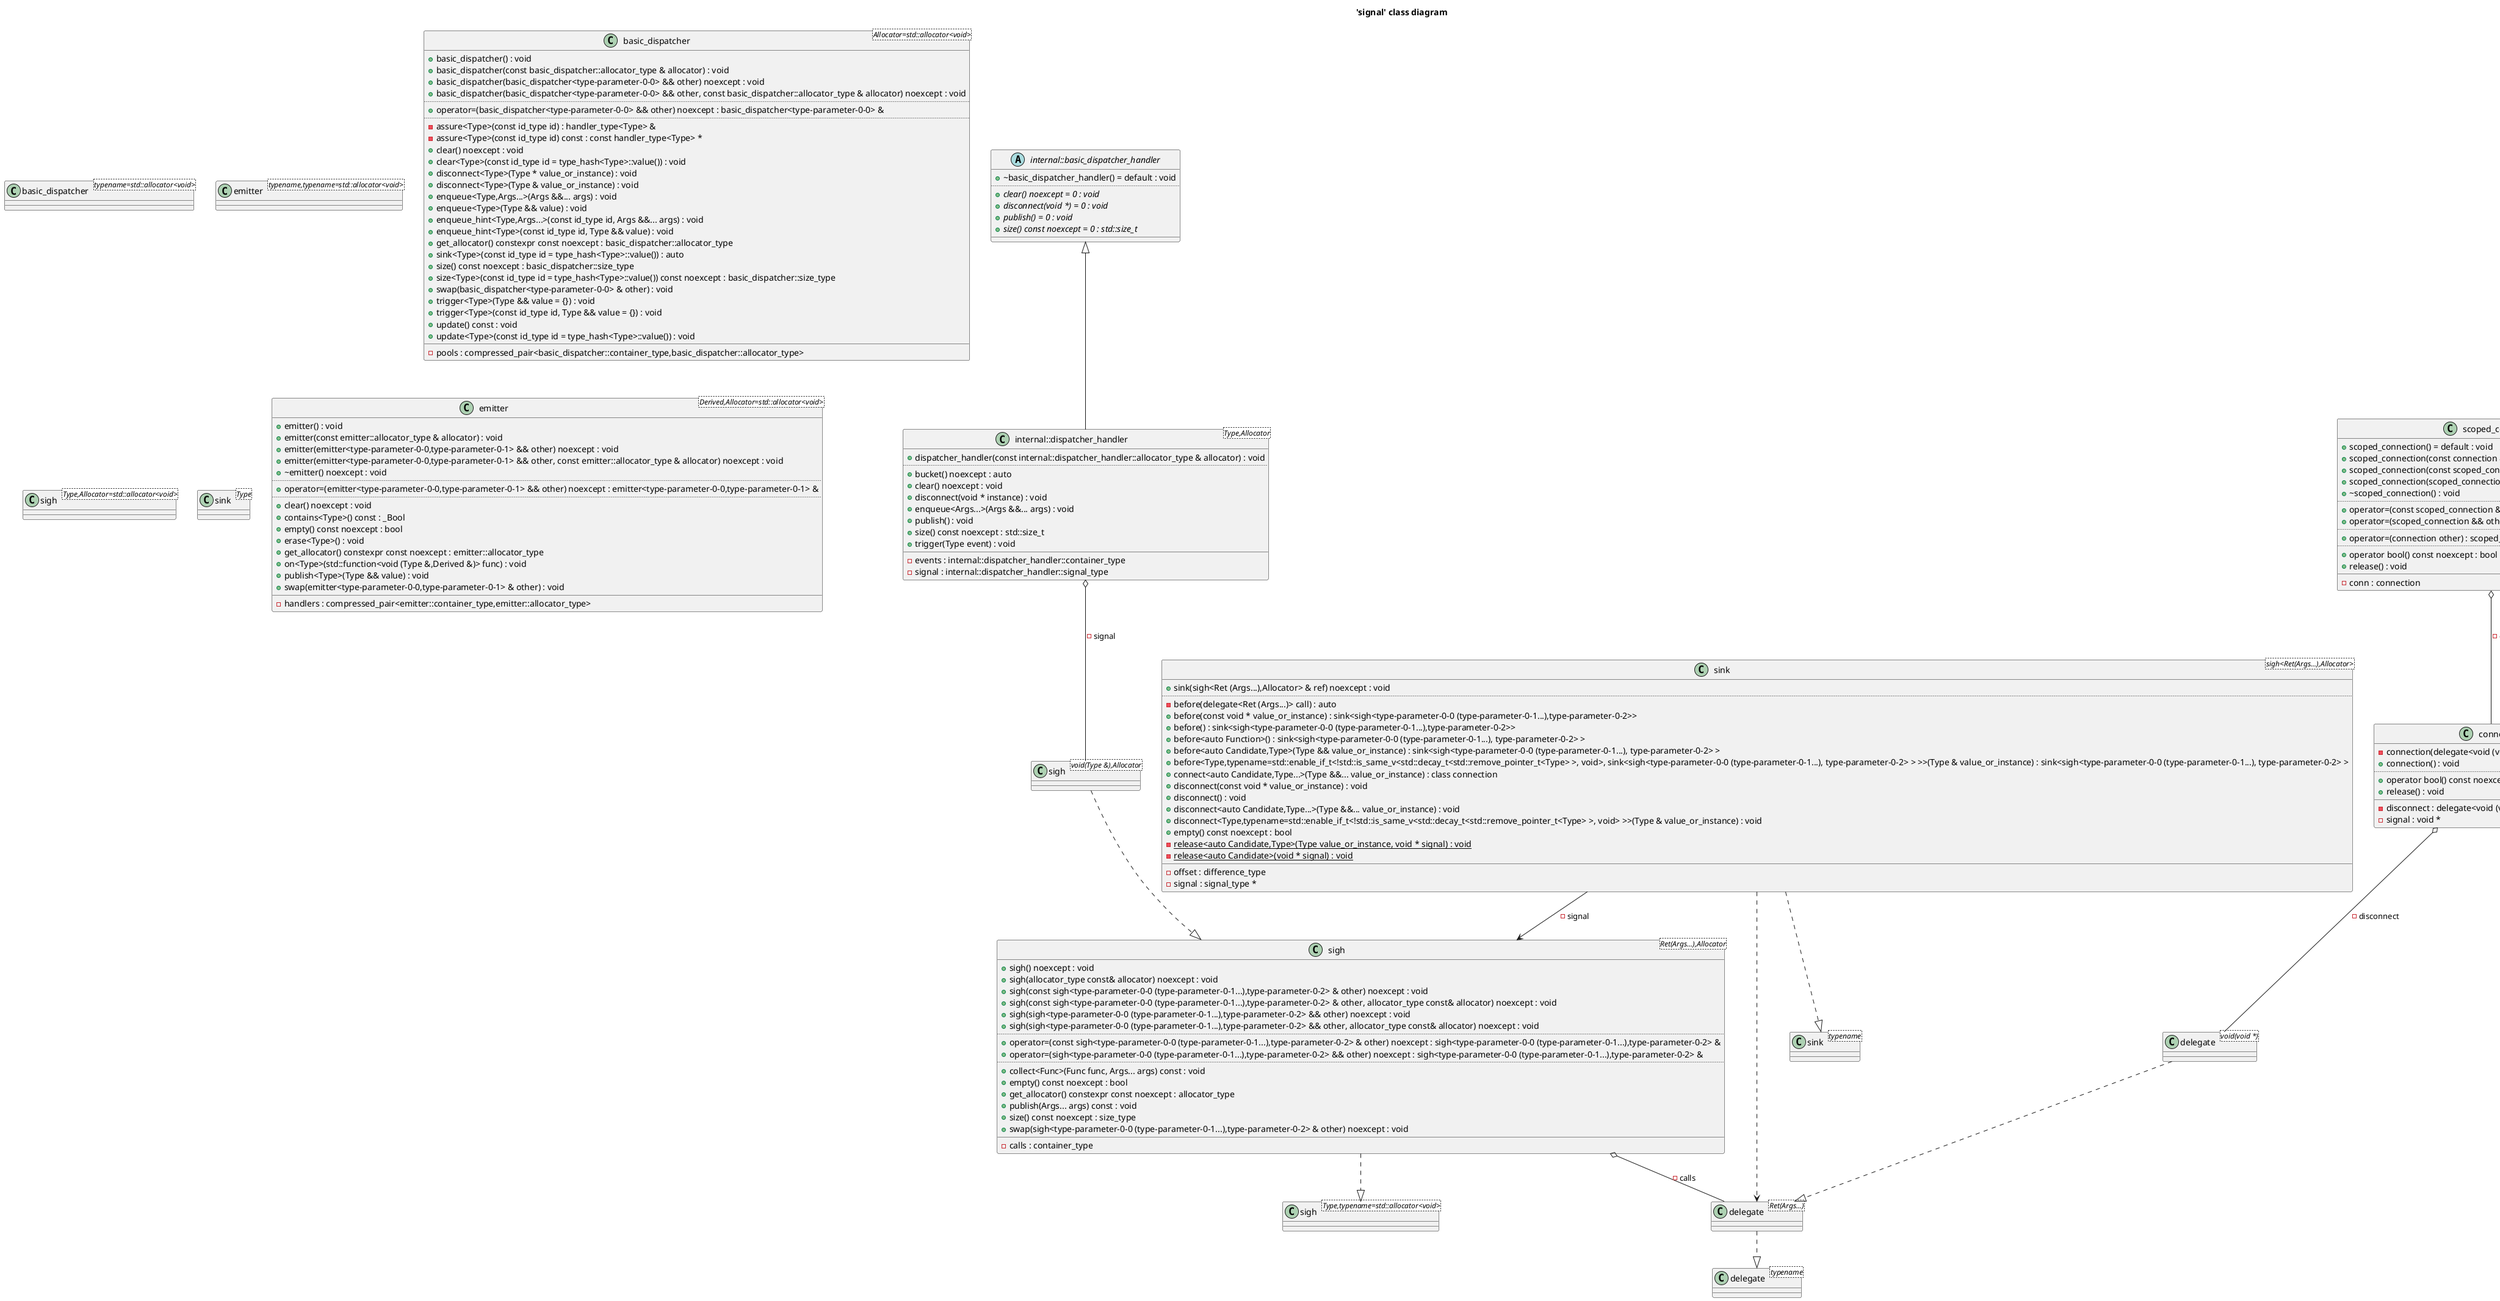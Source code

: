 @startuml
title 'signal' class diagram
abstract "internal::basic_dispatcher_handler" as C_0001307290238739357754
abstract C_0001307290238739357754 [[https://github.com/skypjack/entt/blob/fef921132cae7588213d0f9bcd2fb9c8ffd8b7fc/src/entt/signal/dispatcher.hpp#L27{basic_dispatcher_handler}]] {
+~basic_dispatcher_handler() = default : void [[[https://github.com/skypjack/entt/blob/fef921132cae7588213d0f9bcd2fb9c8ffd8b7fc/src/entt/signal/dispatcher.hpp#L28{~basic_dispatcher_handler}]]]
..
{abstract} +clear() noexcept = 0 : void [[[https://github.com/skypjack/entt/blob/fef921132cae7588213d0f9bcd2fb9c8ffd8b7fc/src/entt/signal/dispatcher.hpp#L31{clear}]]]
{abstract} +disconnect(void *) = 0 : void [[[https://github.com/skypjack/entt/blob/fef921132cae7588213d0f9bcd2fb9c8ffd8b7fc/src/entt/signal/dispatcher.hpp#L30{disconnect}]]]
{abstract} +publish() = 0 : void [[[https://github.com/skypjack/entt/blob/fef921132cae7588213d0f9bcd2fb9c8ffd8b7fc/src/entt/signal/dispatcher.hpp#L29{publish}]]]
{abstract} +size() const noexcept = 0 : std::size_t [[[https://github.com/skypjack/entt/blob/fef921132cae7588213d0f9bcd2fb9c8ffd8b7fc/src/entt/signal/dispatcher.hpp#L32{size}]]]
__
}
class "internal::dispatcher_handler<Type,Allocator>" as C_0000948211101657221704
class C_0000948211101657221704 [[https://github.com/skypjack/entt/blob/fef921132cae7588213d0f9bcd2fb9c8ffd8b7fc/src/entt/signal/dispatcher.hpp#L36{dispatcher_handler}]] {
+dispatcher_handler(const internal::dispatcher_handler::allocator_type & allocator) : void [[[https://github.com/skypjack/entt/blob/fef921132cae7588213d0f9bcd2fb9c8ffd8b7fc/src/entt/signal/dispatcher.hpp#L46{dispatcher_handler}]]]
..
+bucket() noexcept : auto [[[https://github.com/skypjack/entt/blob/fef921132cae7588213d0f9bcd2fb9c8ffd8b7fc/src/entt/signal/dispatcher.hpp#L68{bucket}]]]
+clear() noexcept : void [[[https://github.com/skypjack/entt/blob/fef921132cae7588213d0f9bcd2fb9c8ffd8b7fc/src/entt/signal/dispatcher.hpp#L64{clear}]]]
+disconnect(void * instance) : void [[[https://github.com/skypjack/entt/blob/fef921132cae7588213d0f9bcd2fb9c8ffd8b7fc/src/entt/signal/dispatcher.hpp#L60{disconnect}]]]
+enqueue<Args...>(Args &&... args) : void
+publish() : void [[[https://github.com/skypjack/entt/blob/fef921132cae7588213d0f9bcd2fb9c8ffd8b7fc/src/entt/signal/dispatcher.hpp#L50{publish}]]]
+size() const noexcept : std::size_t [[[https://github.com/skypjack/entt/blob/fef921132cae7588213d0f9bcd2fb9c8ffd8b7fc/src/entt/signal/dispatcher.hpp#L85{size}]]]
+trigger(Type event) : void [[[https://github.com/skypjack/entt/blob/fef921132cae7588213d0f9bcd2fb9c8ffd8b7fc/src/entt/signal/dispatcher.hpp#L72{trigger}]]]
__
-events : internal::dispatcher_handler::container_type [[[https://github.com/skypjack/entt/blob/fef921132cae7588213d0f9bcd2fb9c8ffd8b7fc/src/entt/signal/dispatcher.hpp#L91{events}]]]
-signal : internal::dispatcher_handler::signal_type [[[https://github.com/skypjack/entt/blob/fef921132cae7588213d0f9bcd2fb9c8ffd8b7fc/src/entt/signal/dispatcher.hpp#L90{signal}]]]
}
class "connect_arg_t<auto>" as C_0001142186291934866126
class C_0001142186291934866126 [[https://github.com/skypjack/entt/blob/fef921132cae7588213d0f9bcd2fb9c8ffd8b7fc/src/entt/signal/fwd.hpp#L32{connect_arg_t}]] {
+connect_arg_t() = default : void [[[https://github.com/skypjack/entt/blob/fef921132cae7588213d0f9bcd2fb9c8ffd8b7fc/src/entt/signal/fwd.hpp#L34{connect_arg_t}]]]
__
}
class "delegate<Ret(Args...)>" as C_0000011977380754407836
class C_0000011977380754407836 [[https://github.com/skypjack/entt/blob/fef921132cae7588213d0f9bcd2fb9c8ffd8b7fc/src/entt/signal/delegate.hpp#L59{delegate}]] {
__
}
class "connect_arg_t<Candidate>" as C_0000669731748523585054
class C_0000669731748523585054 [[https://github.com/skypjack/entt/blob/fef921132cae7588213d0f9bcd2fb9c8ffd8b7fc/src/entt/signal/fwd.hpp#L32{connect_arg_t}]] {
__
}
class "scoped_connection" as C_0000084455293237423501
class C_0000084455293237423501 [[https://github.com/skypjack/entt/blob/fef921132cae7588213d0f9bcd2fb9c8ffd8b7fc/src/entt/signal/fwd.hpp#L19{scoped_connection}]] {
+scoped_connection() = default : void [[[https://github.com/skypjack/entt/blob/fef921132cae7588213d0f9bcd2fb9c8ffd8b7fc/src/entt/signal/sigh.hpp#L272{scoped_connection}]]]
+scoped_connection(const connection & other) : void [[[https://github.com/skypjack/entt/blob/fef921132cae7588213d0f9bcd2fb9c8ffd8b7fc/src/entt/signal/sigh.hpp#L278{scoped_connection}]]]
+scoped_connection(const scoped_connection &) = deleted : void [[[https://github.com/skypjack/entt/blob/fef921132cae7588213d0f9bcd2fb9c8ffd8b7fc/src/entt/signal/sigh.hpp#L282{scoped_connection}]]]
+scoped_connection(scoped_connection && other) noexcept : void [[[https://github.com/skypjack/entt/blob/fef921132cae7588213d0f9bcd2fb9c8ffd8b7fc/src/entt/signal/sigh.hpp#L288{scoped_connection}]]]
+~scoped_connection() : void [[[https://github.com/skypjack/entt/blob/fef921132cae7588213d0f9bcd2fb9c8ffd8b7fc/src/entt/signal/sigh.hpp#L292{~scoped_connection}]]]
..
+operator=(const scoped_connection &) = deleted : scoped_connection & [[[https://github.com/skypjack/entt/blob/fef921132cae7588213d0f9bcd2fb9c8ffd8b7fc/src/entt/signal/sigh.hpp#L300{operator=}]]]
+operator=(scoped_connection && other) noexcept : scoped_connection & [[[https://github.com/skypjack/entt/blob/fef921132cae7588213d0f9bcd2fb9c8ffd8b7fc/src/entt/signal/sigh.hpp#L307{operator=}]]]
..
+operator=(connection other) : scoped_connection & [[[https://github.com/skypjack/entt/blob/fef921132cae7588213d0f9bcd2fb9c8ffd8b7fc/src/entt/signal/sigh.hpp#L317{operator=}]]]
..
+operator bool() const noexcept : bool [[[https://github.com/skypjack/entt/blob/fef921132cae7588213d0f9bcd2fb9c8ffd8b7fc/src/entt/signal/sigh.hpp#L326{operator bool}]]]
+release() : void [[[https://github.com/skypjack/entt/blob/fef921132cae7588213d0f9bcd2fb9c8ffd8b7fc/src/entt/signal/sigh.hpp#L331{release}]]]
__
-conn : connection [[[https://github.com/skypjack/entt/blob/fef921132cae7588213d0f9bcd2fb9c8ffd8b7fc/src/entt/signal/sigh.hpp#L336{conn}]]]
}
class "basic_dispatcher<typename=std::allocator<void>>" as C_0000098445855838491408
class C_0000098445855838491408 [[https://github.com/skypjack/entt/blob/fef921132cae7588213d0f9bcd2fb9c8ffd8b7fc/src/entt/signal/fwd.hpp#L12{basic_dispatcher}]] {
__
}
class "sink<typename>" as C_0000209413521570231267
class C_0000209413521570231267 [[https://github.com/skypjack/entt/blob/fef921132cae7588213d0f9bcd2fb9c8ffd8b7fc/src/entt/signal/fwd.hpp#L22{sink}]] {
__
}
class "sigh<Type,typename=std::allocator<void>>" as C_0000397774958659844289
class C_0000397774958659844289 [[https://github.com/skypjack/entt/blob/fef921132cae7588213d0f9bcd2fb9c8ffd8b7fc/src/entt/signal/fwd.hpp#L25{sigh}]] {
__
}
class "emitter<typename,typename=std::allocator<void>>" as C_0001248149390777255459
class C_0001248149390777255459 [[https://github.com/skypjack/entt/blob/fef921132cae7588213d0f9bcd2fb9c8ffd8b7fc/src/entt/signal/fwd.hpp#L15{emitter}]] {
__
}
class "connection" as C_0001629008291831120506
class C_0001629008291831120506 [[https://github.com/skypjack/entt/blob/fef921132cae7588213d0f9bcd2fb9c8ffd8b7fc/src/entt/signal/fwd.hpp#L17{connection}]] {
-connection(delegate<void (void *)> fn, void * ref) : void [[[https://github.com/skypjack/entt/blob/fef921132cae7588213d0f9bcd2fb9c8ffd8b7fc/src/entt/signal/sigh.hpp#L231{connection}]]]
+connection() : void [[[https://github.com/skypjack/entt/blob/fef921132cae7588213d0f9bcd2fb9c8ffd8b7fc/src/entt/signal/sigh.hpp#L236{connection}]]]
..
+operator bool() const noexcept : bool [[[https://github.com/skypjack/entt/blob/fef921132cae7588213d0f9bcd2fb9c8ffd8b7fc/src/entt/signal/sigh.hpp#L244{operator bool}]]]
+release() : void [[[https://github.com/skypjack/entt/blob/fef921132cae7588213d0f9bcd2fb9c8ffd8b7fc/src/entt/signal/sigh.hpp#L249{release}]]]
__
-disconnect : delegate<void (void *)> [[[https://github.com/skypjack/entt/blob/fef921132cae7588213d0f9bcd2fb9c8ffd8b7fc/src/entt/signal/sigh.hpp#L257{disconnect}]]]
-signal : void * [[[https://github.com/skypjack/entt/blob/fef921132cae7588213d0f9bcd2fb9c8ffd8b7fc/src/entt/signal/sigh.hpp#L258{signal}]]]
}
class "delegate<typename>" as C_0002122157564414146506
class C_0002122157564414146506 [[https://github.com/skypjack/entt/blob/fef921132cae7588213d0f9bcd2fb9c8ffd8b7fc/src/entt/signal/fwd.hpp#L9{delegate}]] {
__
}
class "sigh<Ret(Args...),Allocator>" as C_0001654528939521938342
class C_0001654528939521938342 [[https://github.com/skypjack/entt/blob/fef921132cae7588213d0f9bcd2fb9c8ffd8b7fc/src/entt/signal/sigh.hpp#L54{sigh}]] {
+sigh() noexcept : void [[[https://github.com/skypjack/entt/blob/fef921132cae7588213d0f9bcd2fb9c8ffd8b7fc/src/entt/signal/sigh.hpp#L70{sigh}]]]
+sigh(allocator_type const& allocator) noexcept : void [[[https://github.com/skypjack/entt/blob/fef921132cae7588213d0f9bcd2fb9c8ffd8b7fc/src/entt/signal/sigh.hpp#L77{sigh}]]]
+sigh(const sigh<type-parameter-0-0 (type-parameter-0-1...),type-parameter-0-2> & other) noexcept : void [[[https://github.com/skypjack/entt/blob/fef921132cae7588213d0f9bcd2fb9c8ffd8b7fc/src/entt/signal/sigh.hpp#L84{sigh}]]]
+sigh(const sigh<type-parameter-0-0 (type-parameter-0-1...),type-parameter-0-2> & other, allocator_type const& allocator) noexcept : void [[[https://github.com/skypjack/entt/blob/fef921132cae7588213d0f9bcd2fb9c8ffd8b7fc/src/entt/signal/sigh.hpp#L92{sigh}]]]
+sigh(sigh<type-parameter-0-0 (type-parameter-0-1...),type-parameter-0-2> && other) noexcept : void [[[https://github.com/skypjack/entt/blob/fef921132cae7588213d0f9bcd2fb9c8ffd8b7fc/src/entt/signal/sigh.hpp#L99{sigh}]]]
+sigh(sigh<type-parameter-0-0 (type-parameter-0-1...),type-parameter-0-2> && other, allocator_type const& allocator) noexcept : void [[[https://github.com/skypjack/entt/blob/fef921132cae7588213d0f9bcd2fb9c8ffd8b7fc/src/entt/signal/sigh.hpp#L107{sigh}]]]
..
+operator=(const sigh<type-parameter-0-0 (type-parameter-0-1...),type-parameter-0-2> & other) noexcept : sigh<type-parameter-0-0 (type-parameter-0-1...),type-parameter-0-2> & [[[https://github.com/skypjack/entt/blob/fef921132cae7588213d0f9bcd2fb9c8ffd8b7fc/src/entt/signal/sigh.hpp#L115{operator=}]]]
+operator=(sigh<type-parameter-0-0 (type-parameter-0-1...),type-parameter-0-2> && other) noexcept : sigh<type-parameter-0-0 (type-parameter-0-1...),type-parameter-0-2> & [[[https://github.com/skypjack/entt/blob/fef921132cae7588213d0f9bcd2fb9c8ffd8b7fc/src/entt/signal/sigh.hpp#L125{operator=}]]]
..
+collect<Func>(Func func, Args... args) const : void
+empty() const noexcept : bool [[[https://github.com/skypjack/entt/blob/fef921132cae7588213d0f9bcd2fb9c8ffd8b7fc/src/entt/signal/sigh.hpp#L159{empty}]]]
+get_allocator() constexpr const noexcept : allocator_type [[[https://github.com/skypjack/entt/blob/fef921132cae7588213d0f9bcd2fb9c8ffd8b7fc/src/entt/signal/sigh.hpp#L143{get_allocator}]]]
+publish(Args... args) const : void [[[https://github.com/skypjack/entt/blob/fef921132cae7588213d0f9bcd2fb9c8ffd8b7fc/src/entt/signal/sigh.hpp#L170{publish}]]]
+size() const noexcept : size_type [[[https://github.com/skypjack/entt/blob/fef921132cae7588213d0f9bcd2fb9c8ffd8b7fc/src/entt/signal/sigh.hpp#L151{size}]]]
+swap(sigh<type-parameter-0-0 (type-parameter-0-1...),type-parameter-0-2> & other) noexcept : void [[[https://github.com/skypjack/entt/blob/fef921132cae7588213d0f9bcd2fb9c8ffd8b7fc/src/entt/signal/sigh.hpp#L134{swap}]]]
__
-calls : container_type [[[https://github.com/skypjack/entt/blob/fef921132cae7588213d0f9bcd2fb9c8ffd8b7fc/src/entt/signal/sigh.hpp#L216{calls}]]]
}
class "delegate<void(void *)>" as C_0001338234208699310194
class C_0001338234208699310194 [[https://github.com/skypjack/entt/blob/fef921132cae7588213d0f9bcd2fb9c8ffd8b7fc/src/entt/signal/delegate.hpp#L59{delegate}]] {
__
}
class "sink<sigh<Ret(Args...),Allocator>>" as C_0000122718201217191999
class C_0000122718201217191999 [[https://github.com/skypjack/entt/blob/fef921132cae7588213d0f9bcd2fb9c8ffd8b7fc/src/entt/signal/sigh.hpp#L359{sink}]] {
+sink(sigh<Ret (Args...),Allocator> & ref) noexcept : void [[[https://github.com/skypjack/entt/blob/fef921132cae7588213d0f9bcd2fb9c8ffd8b7fc/src/entt/signal/sigh.hpp#L387{sink}]]]
..
-before(delegate<Ret (Args...)> call) : auto [[[https://github.com/skypjack/entt/blob/fef921132cae7588213d0f9bcd2fb9c8ffd8b7fc/src/entt/signal/sigh.hpp#L373{before}]]]
+before(const void * value_or_instance) : sink<sigh<type-parameter-0-0 (type-parameter-0-1...),type-parameter-0-2>> [[[https://github.com/skypjack/entt/blob/fef921132cae7588213d0f9bcd2fb9c8ffd8b7fc/src/entt/signal/sigh.hpp#L445{before}]]]
+before() : sink<sigh<type-parameter-0-0 (type-parameter-0-1...),type-parameter-0-2>> [[[https://github.com/skypjack/entt/blob/fef921132cae7588213d0f9bcd2fb9c8ffd8b7fc/src/entt/signal/sigh.hpp#L464{before}]]]
+before<auto Function>() : sink<sigh<type-parameter-0-0 (type-parameter-0-1...), type-parameter-0-2> >
+before<auto Candidate,Type>(Type && value_or_instance) : sink<sigh<type-parameter-0-0 (type-parameter-0-1...), type-parameter-0-2> >
+before<Type,typename=std::enable_if_t<!std::is_same_v<std::decay_t<std::remove_pointer_t<Type> >, void>, sink<sigh<type-parameter-0-0 (type-parameter-0-1...), type-parameter-0-2> > >>(Type & value_or_instance) : sink<sigh<type-parameter-0-0 (type-parameter-0-1...), type-parameter-0-2> >
+connect<auto Candidate,Type...>(Type &&... value_or_instance) : class connection
+disconnect(const void * value_or_instance) : void [[[https://github.com/skypjack/entt/blob/fef921132cae7588213d0f9bcd2fb9c8ffd8b7fc/src/entt/signal/sigh.hpp#L531{disconnect}]]]
+disconnect() : void [[[https://github.com/skypjack/entt/blob/fef921132cae7588213d0f9bcd2fb9c8ffd8b7fc/src/entt/signal/sigh.hpp#L540{disconnect}]]]
+disconnect<auto Candidate,Type...>(Type &&... value_or_instance) : void
+disconnect<Type,typename=std::enable_if_t<!std::is_same_v<std::decay_t<std::remove_pointer_t<Type> >, void> >>(Type & value_or_instance) : void
+empty() const noexcept : bool [[[https://github.com/skypjack/entt/blob/fef921132cae7588213d0f9bcd2fb9c8ffd8b7fc/src/entt/signal/sigh.hpp#L395{empty}]]]
{static} -release<auto Candidate,Type>(Type value_or_instance, void * signal) : void
{static} -release<auto Candidate>(void * signal) : void
__
-offset : difference_type [[[https://github.com/skypjack/entt/blob/fef921132cae7588213d0f9bcd2fb9c8ffd8b7fc/src/entt/signal/sigh.hpp#L545{offset}]]]
-signal : signal_type * [[[https://github.com/skypjack/entt/blob/fef921132cae7588213d0f9bcd2fb9c8ffd8b7fc/src/entt/signal/sigh.hpp#L546{signal}]]]
}
class "sigh<void(Type &),Allocator>" as C_0000852066601687344945
class C_0000852066601687344945 [[https://github.com/skypjack/entt/blob/fef921132cae7588213d0f9bcd2fb9c8ffd8b7fc/src/entt/signal/sigh.hpp#L35{sigh}]] {
__
}
class "basic_dispatcher<Allocator=std::allocator<void>>" as C_0001139451768232131379
class C_0001139451768232131379 [[https://github.com/skypjack/entt/blob/fef921132cae7588213d0f9bcd2fb9c8ffd8b7fc/src/entt/signal/dispatcher.hpp#L116{basic_dispatcher}]] {
+basic_dispatcher() : void [[[https://github.com/skypjack/entt/blob/fef921132cae7588213d0f9bcd2fb9c8ffd8b7fc/src/entt/signal/dispatcher.hpp#L159{basic_dispatcher}]]]
+basic_dispatcher(const basic_dispatcher::allocator_type & allocator) : void [[[https://github.com/skypjack/entt/blob/fef921132cae7588213d0f9bcd2fb9c8ffd8b7fc/src/entt/signal/dispatcher.hpp#L166{basic_dispatcher}]]]
+basic_dispatcher(basic_dispatcher<type-parameter-0-0> && other) noexcept : void [[[https://github.com/skypjack/entt/blob/fef921132cae7588213d0f9bcd2fb9c8ffd8b7fc/src/entt/signal/dispatcher.hpp#L173{basic_dispatcher}]]]
+basic_dispatcher(basic_dispatcher<type-parameter-0-0> && other, const basic_dispatcher::allocator_type & allocator) noexcept : void [[[https://github.com/skypjack/entt/blob/fef921132cae7588213d0f9bcd2fb9c8ffd8b7fc/src/entt/signal/dispatcher.hpp#L181{basic_dispatcher}]]]
..
+operator=(basic_dispatcher<type-parameter-0-0> && other) noexcept : basic_dispatcher<type-parameter-0-0> & [[[https://github.com/skypjack/entt/blob/fef921132cae7588213d0f9bcd2fb9c8ffd8b7fc/src/entt/signal/dispatcher.hpp#L189{operator=}]]]
..
-assure<Type>(const id_type id) : handler_type<Type> &
-assure<Type>(const id_type id) const : const handler_type<Type> *
+clear() noexcept : void [[[https://github.com/skypjack/entt/blob/fef921132cae7588213d0f9bcd2fb9c8ffd8b7fc/src/entt/signal/dispatcher.hpp#L361{clear}]]]
+clear<Type>(const id_type id = type_hash<Type>::value()) : void
+disconnect<Type>(Type * value_or_instance) : void
+disconnect<Type>(Type & value_or_instance) : void
+enqueue<Type,Args...>(Args &&... args) : void
+enqueue<Type>(Type && value) : void
+enqueue_hint<Type,Args...>(const id_type id, Args &&... args) : void
+enqueue_hint<Type>(const id_type id, Type && value) : void
+get_allocator() constexpr const noexcept : basic_dispatcher::allocator_type [[[https://github.com/skypjack/entt/blob/fef921132cae7588213d0f9bcd2fb9c8ffd8b7fc/src/entt/signal/dispatcher.hpp#L207{get_allocator}]]]
+sink<Type>(const id_type id = type_hash<Type>::value()) : auto
+size() const noexcept : basic_dispatcher::size_type [[[https://github.com/skypjack/entt/blob/fef921132cae7588213d0f9bcd2fb9c8ffd8b7fc/src/entt/signal/dispatcher.hpp#L227{size}]]]
+size<Type>(const id_type id = type_hash<Type>::value()) const noexcept : basic_dispatcher::size_type
+swap(basic_dispatcher<type-parameter-0-0> & other) : void [[[https://github.com/skypjack/entt/blob/fef921132cae7588213d0f9bcd2fb9c8ffd8b7fc/src/entt/signal/dispatcher.hpp#L198{swap}]]]
+trigger<Type>(Type && value = {}) : void
+trigger<Type>(const id_type id, Type && value = {}) : void
+update() const : void [[[https://github.com/skypjack/entt/blob/fef921132cae7588213d0f9bcd2fb9c8ffd8b7fc/src/entt/signal/dispatcher.hpp#L378{update}]]]
+update<Type>(const id_type id = type_hash<Type>::value()) : void
__
-pools : compressed_pair<basic_dispatcher::container_type,basic_dispatcher::allocator_type> [[[https://github.com/skypjack/entt/blob/fef921132cae7588213d0f9bcd2fb9c8ffd8b7fc/src/entt/signal/dispatcher.hpp#L385{pools}]]]
}
class "sigh<Type,Allocator=std::allocator<void>>" as C_0000168483954532210279
class C_0000168483954532210279 [[https://github.com/skypjack/entt/blob/fef921132cae7588213d0f9bcd2fb9c8ffd8b7fc/src/entt/signal/sigh.hpp#L35{sigh}]] {
__
}
class "sink<Type>" as C_0001692833380939147962
class C_0001692833380939147962 [[https://github.com/skypjack/entt/blob/fef921132cae7588213d0f9bcd2fb9c8ffd8b7fc/src/entt/signal/sigh.hpp#L23{sink}]] {
__
}
class "emitter<Derived,Allocator=std::allocator<void>>" as C_0001377312229211188154
class C_0001377312229211188154 [[https://github.com/skypjack/entt/blob/fef921132cae7588213d0f9bcd2fb9c8ffd8b7fc/src/entt/signal/emitter.hpp#L36{emitter}]] {
+emitter() : void [[[https://github.com/skypjack/entt/blob/fef921132cae7588213d0f9bcd2fb9c8ffd8b7fc/src/entt/signal/emitter.hpp#L51{emitter}]]]
+emitter(const emitter::allocator_type & allocator) : void [[[https://github.com/skypjack/entt/blob/fef921132cae7588213d0f9bcd2fb9c8ffd8b7fc/src/entt/signal/emitter.hpp#L58{emitter}]]]
+emitter(emitter<type-parameter-0-0,type-parameter-0-1> && other) noexcept : void [[[https://github.com/skypjack/entt/blob/fef921132cae7588213d0f9bcd2fb9c8ffd8b7fc/src/entt/signal/emitter.hpp#L70{emitter}]]]
+emitter(emitter<type-parameter-0-0,type-parameter-0-1> && other, const emitter::allocator_type & allocator) noexcept : void [[[https://github.com/skypjack/entt/blob/fef921132cae7588213d0f9bcd2fb9c8ffd8b7fc/src/entt/signal/emitter.hpp#L78{emitter}]]]
+~emitter() noexcept : void [[[https://github.com/skypjack/entt/blob/fef921132cae7588213d0f9bcd2fb9c8ffd8b7fc/src/entt/signal/emitter.hpp#L62{~emitter}]]]
..
+operator=(emitter<type-parameter-0-0,type-parameter-0-1> && other) noexcept : emitter<type-parameter-0-0,type-parameter-0-1> & [[[https://github.com/skypjack/entt/blob/fef921132cae7588213d0f9bcd2fb9c8ffd8b7fc/src/entt/signal/emitter.hpp#L86{operator=}]]]
..
+clear() noexcept : void [[[https://github.com/skypjack/entt/blob/fef921132cae7588213d0f9bcd2fb9c8ffd8b7fc/src/entt/signal/emitter.hpp#L142{clear}]]]
+contains<Type>() const : _Bool
+empty() const noexcept : bool [[[https://github.com/skypjack/entt/blob/fef921132cae7588213d0f9bcd2fb9c8ffd8b7fc/src/entt/signal/emitter.hpp#L160{empty}]]]
+erase<Type>() : void
+get_allocator() constexpr const noexcept : emitter::allocator_type [[[https://github.com/skypjack/entt/blob/fef921132cae7588213d0f9bcd2fb9c8ffd8b7fc/src/entt/signal/emitter.hpp#L104{get_allocator}]]]
+on<Type>(std::function<void (Type &,Derived &)> func) : void
+publish<Type>(Type && value) : void
+swap(emitter<type-parameter-0-0,type-parameter-0-1> & other) : void [[[https://github.com/skypjack/entt/blob/fef921132cae7588213d0f9bcd2fb9c8ffd8b7fc/src/entt/signal/emitter.hpp#L95{swap}]]]
__
-handlers : compressed_pair<emitter::container_type,emitter::allocator_type> [[[https://github.com/skypjack/entt/blob/fef921132cae7588213d0f9bcd2fb9c8ffd8b7fc/src/entt/signal/emitter.hpp#L165{handlers}]]]
}
C_0000948211101657221704 o-- C_0000852066601687344945 : -signal
C_0001307290238739357754 <|-- C_0000948211101657221704
C_0000011977380754407836 ..|> C_0002122157564414146506
C_0000669731748523585054 ..|> C_0001142186291934866126
C_0000084455293237423501 o-- C_0001629008291831120506 : -conn
C_0001629008291831120506 o-- C_0001338234208699310194 : -disconnect
C_0001654528939521938342 ..|> C_0000397774958659844289
C_0001654528939521938342 o-- C_0000011977380754407836 : -calls
C_0001338234208699310194 ..|> C_0000011977380754407836
C_0000122718201217191999 ..|> C_0000209413521570231267
C_0000122718201217191999 ..> C_0000011977380754407836
C_0000122718201217191999 --> C_0001654528939521938342 : -signal
C_0000852066601687344945 ..|> C_0001654528939521938342

'Generated with clang-uml, version 0.4.0-9-gc398c6f
'LLVM version Ubuntu clang version 15.0.7
@enduml
